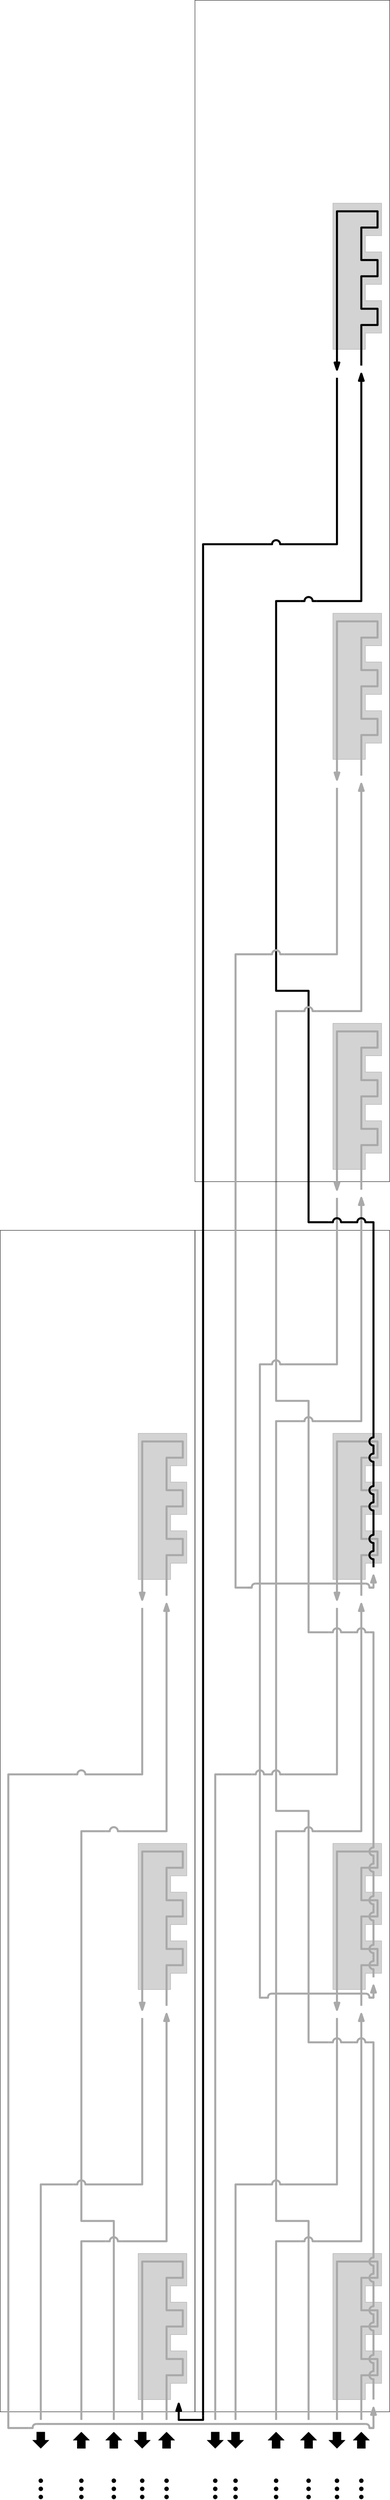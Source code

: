 <?xml version="1.0"?>
<!DOCTYPE ipe SYSTEM "ipe.dtd">
<ipe version="70206" creator="Ipe 7.2.9">
<info created="D:20190420225917" modified="D:20190421004802"/>
<ipestyle name="basic">
<symbol name="arrow/arc(spx)">
<path stroke="sym-stroke" fill="sym-stroke" pen="sym-pen">
0 0 m
-1 0.333 l
-1 -0.333 l
h
</path>
</symbol>
<symbol name="arrow/farc(spx)">
<path stroke="sym-stroke" fill="white" pen="sym-pen">
0 0 m
-1 0.333 l
-1 -0.333 l
h
</path>
</symbol>
<symbol name="arrow/ptarc(spx)">
<path stroke="sym-stroke" fill="sym-stroke" pen="sym-pen">
0 0 m
-1 0.333 l
-0.8 0 l
-1 -0.333 l
h
</path>
</symbol>
<symbol name="arrow/fptarc(spx)">
<path stroke="sym-stroke" fill="white" pen="sym-pen">
0 0 m
-1 0.333 l
-0.8 0 l
-1 -0.333 l
h
</path>
</symbol>
<symbol name="mark/circle(sx)" transformations="translations">
<path fill="sym-stroke">
0.6 0 0 0.6 0 0 e
0.4 0 0 0.4 0 0 e
</path>
</symbol>
<symbol name="mark/disk(sx)" transformations="translations">
<path fill="sym-stroke">
0.6 0 0 0.6 0 0 e
</path>
</symbol>
<symbol name="mark/fdisk(sfx)" transformations="translations">
<group>
<path fill="sym-fill">
0.5 0 0 0.5 0 0 e
</path>
<path fill="sym-stroke" fillrule="eofill">
0.6 0 0 0.6 0 0 e
0.4 0 0 0.4 0 0 e
</path>
</group>
</symbol>
<symbol name="mark/box(sx)" transformations="translations">
<path fill="sym-stroke" fillrule="eofill">
-0.6 -0.6 m
0.6 -0.6 l
0.6 0.6 l
-0.6 0.6 l
h
-0.4 -0.4 m
0.4 -0.4 l
0.4 0.4 l
-0.4 0.4 l
h
</path>
</symbol>
<symbol name="mark/square(sx)" transformations="translations">
<path fill="sym-stroke">
-0.6 -0.6 m
0.6 -0.6 l
0.6 0.6 l
-0.6 0.6 l
h
</path>
</symbol>
<symbol name="mark/fsquare(sfx)" transformations="translations">
<group>
<path fill="sym-fill">
-0.5 -0.5 m
0.5 -0.5 l
0.5 0.5 l
-0.5 0.5 l
h
</path>
<path fill="sym-stroke" fillrule="eofill">
-0.6 -0.6 m
0.6 -0.6 l
0.6 0.6 l
-0.6 0.6 l
h
-0.4 -0.4 m
0.4 -0.4 l
0.4 0.4 l
-0.4 0.4 l
h
</path>
</group>
</symbol>
<symbol name="mark/cross(sx)" transformations="translations">
<group>
<path fill="sym-stroke">
-0.43 -0.57 m
0.57 0.43 l
0.43 0.57 l
-0.57 -0.43 l
h
</path>
<path fill="sym-stroke">
-0.43 0.57 m
0.57 -0.43 l
0.43 -0.57 l
-0.57 0.43 l
h
</path>
</group>
</symbol>
<symbol name="arrow/fnormal(spx)">
<path stroke="sym-stroke" fill="white" pen="sym-pen">
0 0 m
-1 0.333 l
-1 -0.333 l
h
</path>
</symbol>
<symbol name="arrow/pointed(spx)">
<path stroke="sym-stroke" fill="sym-stroke" pen="sym-pen">
0 0 m
-1 0.333 l
-0.8 0 l
-1 -0.333 l
h
</path>
</symbol>
<symbol name="arrow/fpointed(spx)">
<path stroke="sym-stroke" fill="white" pen="sym-pen">
0 0 m
-1 0.333 l
-0.8 0 l
-1 -0.333 l
h
</path>
</symbol>
<symbol name="arrow/linear(spx)">
<path stroke="sym-stroke" pen="sym-pen">
-1 0.333 m
0 0 l
-1 -0.333 l
</path>
</symbol>
<symbol name="arrow/fdouble(spx)">
<path stroke="sym-stroke" fill="white" pen="sym-pen">
0 0 m
-1 0.333 l
-1 -0.333 l
h
-1 0 m
-2 0.333 l
-2 -0.333 l
h
</path>
</symbol>
<symbol name="arrow/double(spx)">
<path stroke="sym-stroke" fill="sym-stroke" pen="sym-pen">
0 0 m
-1 0.333 l
-1 -0.333 l
h
-1 0 m
-2 0.333 l
-2 -0.333 l
h
</path>
</symbol>
<pen name="heavier" value="0.8"/>
<pen name="fat" value="1.2"/>
<pen name="ultrafat" value="2"/>
<symbolsize name="large" value="5"/>
<symbolsize name="small" value="2"/>
<symbolsize name="tiny" value="1.1"/>
<arrowsize name="large" value="10"/>
<arrowsize name="small" value="5"/>
<arrowsize name="tiny" value="3"/>
<color name="red" value="1 0 0"/>
<color name="green" value="0 1 0"/>
<color name="blue" value="0 0 1"/>
<color name="yellow" value="1 1 0"/>
<color name="orange" value="1 0.647 0"/>
<color name="gold" value="1 0.843 0"/>
<color name="purple" value="0.627 0.125 0.941"/>
<color name="gray" value="0.745"/>
<color name="brown" value="0.647 0.165 0.165"/>
<color name="navy" value="0 0 0.502"/>
<color name="pink" value="1 0.753 0.796"/>
<color name="seagreen" value="0.18 0.545 0.341"/>
<color name="turquoise" value="0.251 0.878 0.816"/>
<color name="violet" value="0.933 0.51 0.933"/>
<color name="darkblue" value="0 0 0.545"/>
<color name="darkcyan" value="0 0.545 0.545"/>
<color name="darkgray" value="0.663"/>
<color name="darkgreen" value="0 0.392 0"/>
<color name="darkmagenta" value="0.545 0 0.545"/>
<color name="darkorange" value="1 0.549 0"/>
<color name="darkred" value="0.545 0 0"/>
<color name="lightblue" value="0.678 0.847 0.902"/>
<color name="lightcyan" value="0.878 1 1"/>
<color name="lightgray" value="0.827"/>
<color name="lightgreen" value="0.565 0.933 0.565"/>
<color name="lightyellow" value="1 1 0.878"/>
<dashstyle name="dashed" value="[4] 0"/>
<dashstyle name="dotted" value="[1 3] 0"/>
<dashstyle name="dash dotted" value="[4 2 1 2] 0"/>
<dashstyle name="dash dot dotted" value="[4 2 1 2 1 2] 0"/>
<textsize name="large" value="\large"/>
<textsize name="Large" value="\Large"/>
<textsize name="LARGE" value="\LARGE"/>
<textsize name="huge" value="\huge"/>
<textsize name="Huge" value="\Huge"/>
<textsize name="small" value="\small"/>
<textsize name="footnote" value="\footnotesize"/>
<textsize name="tiny" value="\tiny"/>
<textstyle name="center" begin="\begin{center}" end="\end{center}"/>
<textstyle name="itemize" begin="\begin{itemize}" end="\end{itemize}"/>
<textstyle name="item" begin="\begin{itemize}\item{}" end="\end{itemize}"/>
<gridsize name="4 pts" value="4"/>
<gridsize name="8 pts (~3 mm)" value="8"/>
<gridsize name="16 pts (~6 mm)" value="16"/>
<gridsize name="32 pts (~12 mm)" value="32"/>
<gridsize name="10 pts (~3.5 mm)" value="10"/>
<gridsize name="20 pts (~7 mm)" value="20"/>
<gridsize name="14 pts (~5 mm)" value="14"/>
<gridsize name="28 pts (~10 mm)" value="28"/>
<gridsize name="56 pts (~20 mm)" value="56"/>
<anglesize name="90 deg" value="90"/>
<anglesize name="60 deg" value="60"/>
<anglesize name="45 deg" value="45"/>
<anglesize name="30 deg" value="30"/>
<anglesize name="22.5 deg" value="22.5"/>
<opacity name="10%" value="0.1"/>
<opacity name="30%" value="0.3"/>
<opacity name="50%" value="0.5"/>
<opacity name="75%" value="0.75"/>
<layout paper="4096 8192" origin="0 0" frame="4096 8192"/>
<tiling name="falling" angle="-60" step="4" width="1"/>
<tiling name="rising" angle="30" step="4" width="1"/>
</ipestyle>
<page>
<layer name="alpha"/>
<view layers="alpha" active="alpha"/>
<path layer="alpha" matrix="1 0 0 1 704 4536" stroke="darkgray" fill="lightgray">
1416 356 m
1448 356 l
1448 372 l
1464 372 l
1464 404 l
1448 404 l
1448 420 l
1464 420 l
1464 452 l
1448 452 l
1448 468 l
1464 468 l
1464 500 l
1416 500 l
1416 356 l
</path>
<path matrix="1 0 0 1 1864 3528" stroke="darkgray" pen="ultrafat">
252 504 m
232 504 l
232 732 l
200 732 l
200 1116 l
224 1116 l
</path>
<path matrix="1 0 0 1 512 3324" stroke="darkgray" fill="lightgray">
1416 356 m
1448 356 l
1448 372 l
1464 372 l
1464 404 l
1448 404 l
1448 420 l
1464 420 l
1464 452 l
1448 452 l
1448 468 l
1464 468 l
1464 500 l
1416 500 l
1416 356 l
</path>
<path matrix="1 0 0 1 704 2920" stroke="darkgray" fill="lightgray">
1416 356 m
1448 356 l
1448 372 l
1464 372 l
1464 404 l
1448 404 l
1448 420 l
1464 420 l
1464 452 l
1448 452 l
1448 468 l
1464 468 l
1464 500 l
1416 500 l
1416 356 l
</path>
<path matrix="0.705883 0 0 0.993173 1230.12 2966.05" stroke="black">
1068 300 m
1068 1472 l
1340 1472 l
1340 300 l
h
</path>
<path matrix="1 0 0 1 1864 3124" stroke="darkgray" pen="ultrafat">
260 132 m
260 288 l
300 288 l
300 272 l
284 272 l
284 240 l
300 240 l
300 224 l
284 224 l
284 192 l
300 192 l
300 176 l
284 176 l
284 132 l
</path>
<path matrix="1 0 0 1 704 3324" stroke="darkgray" fill="lightgray">
1416 356 m
1448 356 l
1448 372 l
1464 372 l
1464 404 l
1448 404 l
1448 420 l
1464 420 l
1464 452 l
1448 452 l
1448 468 l
1464 468 l
1464 500 l
1416 500 l
1416 356 l
</path>
<path matrix="1 0 0 1 1232 2368" stroke="darkgray" pen="ultrafat" arrow="normal/normal">
916 1296 m
916 1336 l
932 1336 l
932 1352 l
916 1352 l
916 1384 l
932 1384 l
932 1400 l
916 1400 l
916 1432 l
932 1432 l
932 1448 l
892 1448 l
892 1292 l
</path>
<path matrix="1 0 0 1 1864 2316" stroke="darkgray" pen="ultrafat">
208 1172 m
260 1172 l
260 1336 l
</path>
<path matrix="1 0 0 1 704 3728" stroke="darkgray" fill="lightgray">
1416 356 m
1448 356 l
1448 372 l
1464 372 l
1464 404 l
1448 404 l
1448 420 l
1464 420 l
1464 452 l
1448 452 l
1448 468 l
1464 468 l
1464 500 l
1416 500 l
1416 356 l
</path>
<path matrix="1 0 0 1 1232 2772" stroke="darkgray" pen="ultrafat" arrow="normal/normal">
916 1296 m
916 1336 l
932 1336 l
932 1352 l
916 1352 l
916 1384 l
932 1384 l
932 1400 l
916 1400 l
916 1432 l
932 1432 l
932 1448 l
892 1448 l
892 1292 l
</path>
<path matrix="1 0 0 1 1864 2720" stroke="darkgray" pen="ultrafat">
208 1172 m
260 1172 l
260 1336 l
</path>
<group matrix="1 0 0 1 1232 1560">
<path matrix="1 0 0 1 -648 1396" stroke="darkgray" pen="ultrafat">
1504 476 m
1508 476 l
4 0 0 -4 1512 476 1515.2 476 a
1520 476 l
</path>
<path stroke="darkgray" pen="ultrafat" arrow="normal/normal">
872 1872 m
916 1872 l
916 2096 l
</path>
</group>
<path matrix="1 0 0 1 552 3012" stroke="darkgray" pen="ultrafat">
1504 476 m
1508 476 l
4 0 0 -4 1512 476 1515.2 476 a
1520 476 l
</path>
<path matrix="1 0 0 1 512 2920" stroke="darkgray" fill="lightgray">
1416 356 m
1448 356 l
1448 372 l
1464 372 l
1464 404 l
1448 404 l
1448 420 l
1464 420 l
1464 452 l
1448 452 l
1448 468 l
1464 468 l
1464 500 l
1416 500 l
1416 356 l
</path>
<path matrix="0.705883 0 0 0.993173 1038.12 2966.05" stroke="black">
1068 300 m
1068 1472 l
1340 1472 l
1340 300 l
h
</path>
<path matrix="1 0 0 1 1672 3124" stroke="darkgray" pen="ultrafat">
260 132 m
260 288 l
300 288 l
300 272 l
284 272 l
284 240 l
300 240 l
300 224 l
284 224 l
284 192 l
300 192 l
300 176 l
284 176 l
284 132 l
</path>
<path matrix="1 0 0 1 1040 2368" stroke="darkgray" pen="ultrafat" arrow="normal/normal">
916 1296 m
916 1336 l
932 1336 l
932 1352 l
916 1352 l
916 1384 l
932 1384 l
932 1400 l
916 1400 l
916 1432 l
932 1432 l
932 1448 l
892 1448 l
892 1292 l
</path>
<path matrix="1 0 0 1 1672 2316" stroke="darkgray" pen="ultrafat">
208 1172 m
260 1172 l
260 1336 l
</path>
<path matrix="1 0 0 1 512 3728" stroke="darkgray" fill="lightgray">
1416 356 m
1448 356 l
1448 372 l
1464 372 l
1464 404 l
1448 404 l
1448 420 l
1464 420 l
1464 452 l
1448 452 l
1448 468 l
1464 468 l
1464 500 l
1416 500 l
1416 356 l
</path>
<path matrix="1 0 0 1 1040 2772" stroke="darkgray" pen="ultrafat" arrow="normal/normal">
916 1296 m
916 1336 l
932 1336 l
932 1352 l
916 1352 l
916 1384 l
932 1384 l
932 1400 l
916 1400 l
916 1432 l
932 1432 l
932 1448 l
892 1448 l
892 1292 l
</path>
<group matrix="1 0 0 1 1040 1964">
<path matrix="1 0 0 1 -648 1396" stroke="darkgray" pen="ultrafat">
1504 476 m
1508 476 l
4 0 0 -4 1512 476 1515.2 476 a
1520 476 l
</path>
<path stroke="darkgray" pen="ultrafat" arrow="normal/normal">
872 1872 m
916 1872 l
916 2096 l
</path>
</group>
<path matrix="1 0 0 1 360 3416" stroke="darkgray" pen="ultrafat">
1504 476 m
1508 476 l
4 0 0 -4 1512 476 1515.2 476 a
1520 476 l
</path>
<path matrix="1 0 0 1 1672 2720" stroke="darkgray" pen="ultrafat">
208 1172 m
260 1172 l
260 1336 l
</path>
<group matrix="1 0 0 1 1040 1560">
<path matrix="1 0 0 1 -648 1396" stroke="darkgray" pen="ultrafat">
1504 476 m
1508 476 l
4 0 0 -4 1512 476 1515.2 476 a
1520 476 l
</path>
<path stroke="darkgray" pen="ultrafat" arrow="normal/normal">
872 1872 m
916 1872 l
916 2096 l
</path>
</group>
<path matrix="1 0 0 1 360 3012" stroke="darkgray" pen="ultrafat">
1504 476 m
1508 476 l
4 0 0 -4 1512 476 1515.2 476 a
1520 476 l
</path>
<path matrix="1 0 0 1 1040 1528" stroke="darkgray" pen="ultrafat">
780 1720 m
784 1720 l
784 1724
788 1724 c
</path>
<path matrix="1 0 0 1 1380 1520" stroke="darkgray" pen="ultrafat">
780 1728 m
776 1728 l
776 1732
772 1732 c
</path>
<path matrix="1 0 0 1 -1008 -1272" stroke="darkgray" pen="ultrafat">
2836 4524 m
3160 4524 l
</path>
<path matrix="1 0 0 1 -1008 -1276" stroke="darkgray" pen="ultrafat">
2872 5168 m
2808 5168 l
2808 4524 l
2828 4524 l
</path>
<path matrix="1 0 0 1 -1008 -1276" stroke="darkgray" pen="ultrafat" arrow="normal/normal">
3164 4524 m
3168 4524 l
3168 4544 l
</path>
<group matrix="1 0 0 1 1232 2912">
<path matrix="1 0 0 1 -528 4" stroke="darkgray" pen="ultrafat">
1456 408 m
1456 428 l
4 0 0 -4 1456 432 1456 436 a
1456 440 l
</path>
<path matrix="1 0 0 1 -44 52" stroke="darkgray" pen="ultrafat">
972 344 m
972 348 l
4 0 0 -4 972 352 972 356 a
972 360 l
</path>
<path matrix="1 0 0 1 -632 8" stroke="darkgray" pen="ultrafat">
1560 372 m
1560 376 l
4 0 0 -4 1560 380 1560 384 a
1560 388 l
</path>
<path matrix="1 0 0 1 -528 4" stroke="darkgray" pen="ultrafat">
1456 456 m
1456 476 l
4 0 0 -4 1456 480 1456 484 a
1456 488 l
</path>
<path matrix="1 0 0 1 -44 100" stroke="darkgray" pen="ultrafat">
972 344 m
972 348 l
4 0 0 -4 972 352 972 356 a
972 360 l
</path>
<path matrix="1 0 0 1 0 16" stroke="darkgray" pen="ultrafat">
928 348 m
928 364 l
928 364 l
</path>
<path matrix="1 0 0 1 -44 148" stroke="darkgray" pen="ultrafat">
972 344 m
972 348 l
4 0 0 -4 972 352 972 356 a
972 360 l
</path>
</group>
<group matrix="1 0 0 1 1232 2356">
<path matrix="1 0 0 1 -596 796" stroke="darkgray" pen="ultrafat">
1504 476 m
1508 476 l
4 0 0 -4 1512 476 1515.2 476 a
1520 476 l
</path>
<path matrix="1 0 0 1 -620 796" stroke="darkgray" pen="ultrafat">
1504 476 m
1508 476 l
4 0 0 -4 1512 476 1515.2 476 a
1520 476 l
</path>
<path stroke="darkgray" pen="ultrafat">
908 1272 m
900 1272 l
900 1272 l
</path>
</group>
<path matrix="1 0 0 1 1864 3124" stroke="darkgray" pen="ultrafat">
296 296 m
296 504 l
292 504 l
</path>
<path matrix="1 0 0 1 1864 3124" stroke="darkgray" pen="ultrafat">
252 504 m
232 504 l
232 732 l
200 732 l
200 1116 l
224 1116 l
</path>
<path matrix="1 0 0 1 1864 3124" stroke="darkgray" pen="ultrafat" arrow="normal/normal">
240 1116 m
284 1116 l
284 1336 l
</path>
<path matrix="1 0 0 1 1380 1944" stroke="darkgray" pen="ultrafat">
780 1728 m
776 1728 l
776 1732
772 1732 c
</path>
<path matrix="1 0 0 1 1232 1976" stroke="darkgray" pen="ultrafat" arrow="normal/normal">
924 1696 m
928 1696 l
928 1708 l
</path>
<path matrix="1 0 0 1 1864 3124" stroke="darkgray" pen="ultrafat">
208 1172 m
260 1172 l
260 1336 l
</path>
<group matrix="1 0 0 1 1864 3124">
<path matrix="1 0 0 1 -592 -1172" stroke="darkgray" pen="ultrafat">
780 1720 m
784 1720 l
784 1724
788 1724 c
</path>
<path stroke="darkgray" pen="ultrafat">
188 548 m
184 548 l
184 1172 l
192 1172 l
</path>
</group>
<path matrix="1 0 0 1 584 3764" stroke="darkgray" pen="ultrafat">
1504 476 m
1508 476 l
4 0 0 -4 1512 476 1515.2 476 a
1520 476 l
</path>
<path matrix="1 0 0 1 552 3820" stroke="darkgray" pen="ultrafat">
1504 476 m
1508 476 l
4 0 0 -4 1512 476 1515.2 476 a
1520 476 l
</path>
<path matrix="1 0 0 1 704 4132" stroke="darkgray" fill="lightgray">
1416 356 m
1448 356 l
1448 372 l
1464 372 l
1464 404 l
1448 404 l
1448 420 l
1464 420 l
1464 452 l
1448 452 l
1448 468 l
1464 468 l
1464 500 l
1416 500 l
1416 356 l
</path>
<path matrix="0.705883 0 0 0.993173 1230.12 4178.05" stroke="black">
1068 300 m
1068 1472 l
1340 1472 l
1340 300 l
h
</path>
<path matrix="1 0 0 1 1864 4336" stroke="darkgray" pen="ultrafat" rarrow="normal/normal">
260 132 m
260 288 l
300 288 l
300 272 l
284 272 l
284 240 l
300 240 l
300 224 l
284 224 l
284 192 l
300 192 l
300 176 l
284 176 l
284 132 l
</path>
<path matrix="1 0 0 1 1596 1712" stroke="darkgray" pen="ultrafat">
308 1544 m
308 1740 l
276 1740 l
276 2124 l
300 2124 l
</path>
<path matrix="1 0 0 1 1596 1712" stroke="darkgray" pen="ultrafat">
276 1544 m
276 1720 l
300 1720 l
</path>
<path matrix="1 0 0 1 1596 1712" stroke="darkgray" pen="ultrafat">
236 1544 m
236 1776 l
268 1776 l
</path>
<path matrix="1 0 0 1 1788 1712" stroke="darkgray" pen="ultrafat">
236 1544 m
236 1776 l
268 1776 l
</path>
<path matrix="1 0 0 1 1788 1712" stroke="darkgray" pen="ultrafat">
276 1544 m
276 1720 l
300 1720 l
</path>
<group matrix="1 0 0 1 1684 1724">
<group matrix="1 0 0 1 -45.9892 -17.933">
<path matrix="0.5 0 0 0.5 424 692" stroke="black" fill="black">
4 0 0 4 124 1596 e
</path>
<path matrix="0.5 0 0 0.5 424 684" stroke="black" fill="black">
4 0 0 4 124 1596 e
</path>
<path matrix="0.5 0 0 0.5 424 676" stroke="black" fill="black">
4 0 0 4 124 1596 e
</path>
</group>
<group matrix="1 0 0 1 96 56">
<path matrix="1 0 0 1 -44 0" stroke="black" fill="black">
384 1464 m
384 1456 l
392 1456 l
392 1464 l
h
</path>
<path stroke="black" fill="black">
344 1456 m
336 1456 l
344 1448 l
352 1456 l
344 1456 l
</path>
</group>
</group>
<group matrix="1 0 0 1 1732 1724">
<group matrix="1 0 0 1 -69.9892 -17.933">
<path matrix="0.5 0 0 0.5 424 692" stroke="black" fill="black">
4 0 0 4 124 1596 e
</path>
<path matrix="0.5 0 0 0.5 424 684" stroke="black" fill="black">
4 0 0 4 124 1596 e
</path>
<path matrix="0.5 0 0 0.5 424 676" stroke="black" fill="black">
4 0 0 4 124 1596 e
</path>
</group>
<group matrix="1 0 0 1 28 48">
<path stroke="black" fill="black">
384 1464 m
384 1456 l
392 1456 l
392 1464 l
h
</path>
<path stroke="black" fill="black">
388 1464 m
380 1464 l
388 1472 l
396 1464 l
388 1464 l
</path>
</group>
</group>
<group matrix="1 0 0 1 1648 1724">
<group matrix="1 0 0 1 -69.9892 -17.933">
<path matrix="0.5 0 0 0.5 424 692" stroke="black" fill="black">
4 0 0 4 124 1596 e
</path>
<path matrix="0.5 0 0 0.5 424 684" stroke="black" fill="black">
4 0 0 4 124 1596 e
</path>
<path matrix="0.5 0 0 0.5 424 676" stroke="black" fill="black">
4 0 0 4 124 1596 e
</path>
</group>
<group matrix="1 0 0 1 28 48">
<path stroke="black" fill="black">
384 1464 m
384 1456 l
392 1456 l
392 1464 l
h
</path>
<path stroke="black" fill="black">
388 1464 m
380 1464 l
388 1472 l
396 1464 l
388 1464 l
</path>
</group>
</group>
<group matrix="1 0 0 1 1584 1724">
<group matrix="1 0 0 1 -45.9892 -17.933">
<path matrix="0.5 0 0 0.5 424 692" stroke="black" fill="black">
4 0 0 4 124 1596 e
</path>
<path matrix="0.5 0 0 0.5 424 684" stroke="black" fill="black">
4 0 0 4 124 1596 e
</path>
<path matrix="0.5 0 0 0.5 424 676" stroke="black" fill="black">
4 0 0 4 124 1596 e
</path>
</group>
<group matrix="1 0 0 1 96 56">
<path matrix="1 0 0 1 -44 0" stroke="black" fill="black">
384 1464 m
384 1456 l
392 1456 l
392 1464 l
h
</path>
<path stroke="black" fill="black">
344 1456 m
336 1456 l
344 1448 l
352 1456 l
344 1456 l
</path>
</group>
</group>
<path matrix="1 0 0 1 1788 1712" stroke="darkgray" pen="ultrafat">
308 1544 m
308 1740 l
276 1740 l
276 2124 l
300 2124 l
</path>
<group matrix="1 0 0 1 1680 1724">
<group matrix="1 0 0 1 -69.9892 -17.933">
<path matrix="0.5 0 0 0.5 424 692" stroke="black" fill="black">
4 0 0 4 124 1596 e
</path>
<path matrix="0.5 0 0 0.5 424 684" stroke="black" fill="black">
4 0 0 4 124 1596 e
</path>
<path matrix="0.5 0 0 0.5 424 676" stroke="black" fill="black">
4 0 0 4 124 1596 e
</path>
</group>
<group matrix="1 0 0 1 28 48">
<path stroke="black" fill="black">
384 1464 m
384 1456 l
392 1456 l
392 1464 l
h
</path>
<path stroke="black" fill="black">
388 1464 m
380 1464 l
388 1472 l
396 1464 l
388 1464 l
</path>
</group>
</group>
<group matrix="1 0 0 1 1564 1724">
<group matrix="1 0 0 1 -45.9892 -17.933">
<path matrix="0.5 0 0 0.5 424 692" stroke="black" fill="black">
4 0 0 4 124 1596 e
</path>
<path matrix="0.5 0 0 0.5 424 684" stroke="black" fill="black">
4 0 0 4 124 1596 e
</path>
<path matrix="0.5 0 0 0.5 424 676" stroke="black" fill="black">
4 0 0 4 124 1596 e
</path>
</group>
<group matrix="1 0 0 1 96 56">
<path matrix="1 0 0 1 -44 0" stroke="black" fill="black">
384 1464 m
384 1456 l
392 1456 l
392 1464 l
h
</path>
<path stroke="black" fill="black">
344 1456 m
336 1456 l
344 1448 l
352 1456 l
344 1456 l
</path>
</group>
</group>
<group matrix="1 0 0 1 1492 1724">
<group matrix="1 0 0 1 -45.9892 -17.933">
<path matrix="0.5 0 0 0.5 424 692" stroke="black" fill="black">
4 0 0 4 124 1596 e
</path>
<path matrix="0.5 0 0 0.5 424 684" stroke="black" fill="black">
4 0 0 4 124 1596 e
</path>
<path matrix="0.5 0 0 0.5 424 676" stroke="black" fill="black">
4 0 0 4 124 1596 e
</path>
</group>
<group matrix="1 0 0 1 96 56">
<path matrix="1 0 0 1 -44 0" stroke="black" fill="black">
384 1464 m
384 1456 l
392 1456 l
392 1464 l
h
</path>
<path stroke="black" fill="black">
344 1456 m
336 1456 l
344 1448 l
352 1456 l
344 1456 l
</path>
</group>
</group>
<group matrix="1 0 0 1 1540 1724">
<group matrix="1 0 0 1 -69.9892 -17.933">
<path matrix="0.5 0 0 0.5 424 692" stroke="black" fill="black">
4 0 0 4 124 1596 e
</path>
<path matrix="0.5 0 0 0.5 424 684" stroke="black" fill="black">
4 0 0 4 124 1596 e
</path>
<path matrix="0.5 0 0 0.5 424 676" stroke="black" fill="black">
4 0 0 4 124 1596 e
</path>
</group>
<group matrix="1 0 0 1 28 48">
<path stroke="black" fill="black">
384 1464 m
384 1456 l
392 1456 l
392 1464 l
h
</path>
<path stroke="black" fill="black">
388 1464 m
380 1464 l
388 1472 l
396 1464 l
388 1464 l
</path>
</group>
</group>
<group matrix="1 0 0 1 1456 1724">
<group matrix="1 0 0 1 -69.9892 -17.933">
<path matrix="0.5 0 0 0.5 424 692" stroke="black" fill="black">
4 0 0 4 124 1596 e
</path>
<path matrix="0.5 0 0 0.5 424 684" stroke="black" fill="black">
4 0 0 4 124 1596 e
</path>
<path matrix="0.5 0 0 0.5 424 676" stroke="black" fill="black">
4 0 0 4 124 1596 e
</path>
</group>
<group matrix="1 0 0 1 28 48">
<path stroke="black" fill="black">
384 1464 m
384 1456 l
392 1456 l
392 1464 l
h
</path>
<path stroke="black" fill="black">
388 1464 m
380 1464 l
388 1472 l
396 1464 l
388 1464 l
</path>
</group>
</group>
<group matrix="1 0 0 1 1392 1724">
<group matrix="1 0 0 1 -45.9892 -17.933">
<path matrix="0.5 0 0 0.5 424 692" stroke="black" fill="black">
4 0 0 4 124 1596 e
</path>
<path matrix="0.5 0 0 0.5 424 684" stroke="black" fill="black">
4 0 0 4 124 1596 e
</path>
<path matrix="0.5 0 0 0.5 424 676" stroke="black" fill="black">
4 0 0 4 124 1596 e
</path>
</group>
<group matrix="1 0 0 1 96 56">
<path matrix="1 0 0 1 -44 0" stroke="black" fill="black">
384 1464 m
384 1456 l
392 1456 l
392 1464 l
h
</path>
<path stroke="black" fill="black">
344 1456 m
336 1456 l
344 1448 l
352 1456 l
344 1456 l
</path>
</group>
</group>
<group matrix="1 0 0 1 1488 1724">
<group matrix="1 0 0 1 -69.9892 -17.933">
<path matrix="0.5 0 0 0.5 424 692" stroke="black" fill="black">
4 0 0 4 124 1596 e
</path>
<path matrix="0.5 0 0 0.5 424 684" stroke="black" fill="black">
4 0 0 4 124 1596 e
</path>
<path matrix="0.5 0 0 0.5 424 676" stroke="black" fill="black">
4 0 0 4 124 1596 e
</path>
</group>
<group matrix="1 0 0 1 28 48">
<path stroke="black" fill="black">
384 1464 m
384 1456 l
392 1456 l
392 1464 l
h
</path>
<path stroke="black" fill="black">
388 1464 m
380 1464 l
388 1472 l
396 1464 l
388 1464 l
</path>
</group>
</group>
<path matrix="1 0 0 1 1232 1976" stroke="darkgray" pen="ultrafat">
828 1700 m
920 1700 l
</path>
<group matrix="1 0 0 1 1232 1964">
<path matrix="1 0 0 1 -648 1396" stroke="darkgray" pen="ultrafat">
1504 476 m
1508 476 l
4 0 0 -4 1512 476 1515.2 476 a
1520 476 l
</path>
<path stroke="darkgray" pen="ultrafat" arrow="normal/normal">
872 1872 m
916 1872 l
916 2096 l
</path>
</group>
<path matrix="1 0 0 1 552 3416" stroke="darkgray" pen="ultrafat">
1504 476 m
1508 476 l
4 0 0 -4 1512 476 1515.2 476 a
1520 476 l
</path>
<path matrix="1 0 0 1 536 3416" stroke="darkgray" pen="ultrafat">
1504 476 m
1508 476 l
4 0 0 -4 1512 476 1515.2 476 a
1520 476 l
</path>
<path stroke="darkgray" pen="ultrafat">
2040 3892 m
2004 3892 l
2004 3256 l
</path>
<path matrix="1 0 0 1 1232 3580" stroke="darkgray" pen="ultrafat" arrow="normal/normal">
916 1296 m
916 1336 l
932 1336 l
932 1352 l
916 1352 l
916 1384 l
932 1384 l
932 1400 l
916 1400 l
916 1432 l
932 1432 l
932 1448 l
892 1448 l
892 1292 l
</path>
<group matrix="1 0 0 1 1864 3124">
<path matrix="1 0 0 1 -1160 196" stroke="darkgray" pen="ultrafat">
1456 408 m
1456 428 l
4 0 0 -4 1456 432 1456 436 a
1456 440 l
</path>
<path matrix="1 0 0 1 -676 244" stroke="darkgray" pen="ultrafat">
972 344 m
972 348 l
4 0 0 -4 972 352 972 356 a
972 360 l
</path>
<path matrix="1 0 0 1 -1264 200" stroke="darkgray" pen="ultrafat">
1560 372 m
1560 376 l
4 0 0 -4 1560 380 1560 384 a
1560 388 l
</path>
<path matrix="1 0 0 1 -1160 196" stroke="darkgray" pen="ultrafat">
1456 456 m
1456 476 l
4 0 0 -4 1456 480 1456 484 a
1456 488 l
</path>
<path matrix="1 0 0 1 -676 292" stroke="darkgray" pen="ultrafat">
972 344 m
972 348 l
4 0 0 -4 972 352 972 356 a
972 360 l
</path>
<path matrix="1 0 0 1 -676 340" stroke="darkgray" pen="ultrafat">
972 344 m
972 348 l
4 0 0 -4 972 352 972 356 a
972 360 l
</path>
<path stroke="darkgray" pen="ultrafat">
296 568 m
296 572 l
</path>
</group>
<group matrix="1 0 0 1 1232 2760">
<path matrix="1 0 0 1 -596 796" stroke="darkgray" pen="ultrafat">
1504 476 m
1508 476 l
4 0 0 -4 1512 476 1515.2 476 a
1520 476 l
</path>
<path matrix="1 0 0 1 -620 796" stroke="darkgray" pen="ultrafat">
1504 476 m
1508 476 l
4 0 0 -4 1512 476 1515.2 476 a
1520 476 l
</path>
<path stroke="darkgray" pen="ultrafat">
908 1272 m
900 1272 l
900 1272 l
</path>
</group>
<path matrix="1 0 0 1 1864 3528" stroke="darkgray" pen="ultrafat">
296 296 m
296 504 l
292 504 l
</path>
<path matrix="1 0 0 1 1380 2348" stroke="darkgray" pen="ultrafat">
780 1728 m
776 1728 l
776 1732
772 1732 c
</path>
<path matrix="1 0 0 1 1232 2380" stroke="darkgray" pen="ultrafat" arrow="normal/normal">
924 1696 m
928 1696 l
928 1708 l
</path>
<path matrix="1 0 0 1 1864 3124" stroke="darkgray" pen="ultrafat">
192 1576 m
160 1576 l
160 952 l
176 952 l
</path>
<path matrix="1 0 0 1 1256 2356" stroke="darkgray" pen="ultrafat">
780 1720 m
784 1720 l
784 1724
788 1724 c
</path>
<path matrix="1 0 0 1 1864 3124" stroke="darkgray" pen="ultrafat">
288 956 m
180 956 l
</path>
<path matrix="1 0 0 1 704 4940" stroke="darkgray" fill="lightgray">
1416 356 m
1448 356 l
1448 372 l
1464 372 l
1464 404 l
1448 404 l
1448 420 l
1464 420 l
1464 452 l
1448 452 l
1448 468 l
1464 468 l
1464 500 l
1416 500 l
1416 356 l
</path>
<path matrix="1 0 0 1 1864 3932" stroke="black" pen="ultrafat">
252 504 m
232 504 l
232 732 l
200 732 l
200 1116 l
224 1116 l
</path>
<path matrix="1 0 0 1 1232 3984" stroke="black" pen="ultrafat" arrow="normal/normal">
916 1296 m
916 1336 l
932 1336 l
932 1352 l
916 1352 l
916 1384 l
932 1384 l
932 1400 l
916 1400 l
916 1432 l
932 1432 l
932 1448 l
892 1448 l
892 1292 l
</path>
<group matrix="1 0 0 1 1864 3528">
<path matrix="1 0 0 1 -1160 196" stroke="black" pen="ultrafat">
1456 408 m
1456 428 l
4 0 0 -4 1456 432 1456 436 a
1456 440 l
</path>
<path matrix="1 0 0 1 -676 244" stroke="black" pen="ultrafat">
972 344 m
972 348 l
4 0 0 -4 972 352 972 356 a
972 360 l
</path>
<path matrix="1 0 0 1 -1264 200" stroke="black" pen="ultrafat">
1560 372 m
1560 376 l
4 0 0 -4 1560 380 1560 384 a
1560 388 l
</path>
<path matrix="1 0 0 1 -1160 196" stroke="black" pen="ultrafat">
1456 456 m
1456 476 l
4 0 0 -4 1456 480 1456 484 a
1456 488 l
</path>
<path matrix="1 0 0 1 -676 292" stroke="black" pen="ultrafat">
972 344 m
972 348 l
4 0 0 -4 972 352 972 356 a
972 360 l
</path>
<path matrix="1 0 0 1 -676 340" stroke="black" pen="ultrafat">
972 344 m
972 348 l
4 0 0 -4 972 352 972 356 a
972 360 l
</path>
<path stroke="black" pen="ultrafat">
296 568 m
296 572 l
</path>
</group>
<group matrix="1 0 0 1 1232 3176">
<path matrix="1 0 0 1 -648 1396" stroke="black" pen="ultrafat">
1504 476 m
1508 476 l
4 0 0 -4 1512 476 1515.2 476 a
1520 476 l
</path>
<path stroke="black" pen="ultrafat" arrow="normal/normal">
872 1872 m
916 1872 l
916 2096 l
</path>
</group>
<group matrix="1 0 0 1 1232 3164">
<path matrix="1 0 0 1 -596 796" stroke="black" pen="ultrafat">
1504 476 m
1508 476 l
4 0 0 -4 1512 476 1515.2 476 a
1520 476 l
</path>
<path matrix="1 0 0 1 -620 796" stroke="black" pen="ultrafat">
1504 476 m
1508 476 l
4 0 0 -4 1512 476 1515.2 476 a
1520 476 l
</path>
<path stroke="black" pen="ultrafat">
908 1272 m
900 1272 l
900 1272 l
</path>
</group>
<path matrix="1 0 0 1 1864 3932" stroke="black" pen="ultrafat">
296 296 m
296 504 l
292 504 l
</path>
<path matrix="1 0 0 1 552 4628" stroke="black" pen="ultrafat">
1504 476 m
1508 476 l
4 0 0 -4 1512 476 1515.2 476 a
1520 476 l
</path>
<path matrix="1 0 0 1 1864 3932" stroke="black" pen="ultrafat">
208 1172 m
260 1172 l
260 1336 l
</path>
<path matrix="1 0 0 1 -384 -64" stroke="black" pen="ultrafat" arrow="normal/normal">
2376 3324 m
2376 3320 l
2352 3320 l
2352 3336 l
</path>
<path matrix="1 0 0 1 1596 1712" stroke="black" pen="ultrafat">
396 1548 m
396 3392 l
460 3392 l
</path>
<group matrix="1 0 0 1 1232 2772">
<path matrix="1 0 0 1 -648 1396" stroke="darkgray" pen="ultrafat">
1504 476 m
1508 476 l
4 0 0 -4 1512 476 1515.2 476 a
1520 476 l
</path>
<path stroke="darkgray" pen="ultrafat" arrow="normal/normal">
872 1872 m
916 1872 l
916 2096 l
</path>
</group>
<path matrix="1 0 0 1 1864 3528" stroke="darkgray" pen="ultrafat">
208 1172 m
260 1172 l
260 1336 l
</path>
<path matrix="1 0 0 1 552 4224" stroke="darkgray" pen="ultrafat">
1504 476 m
1508 476 l
4 0 0 -4 1512 476 1515.2 476 a
1520 476 l
</path>
</page>
</ipe>

